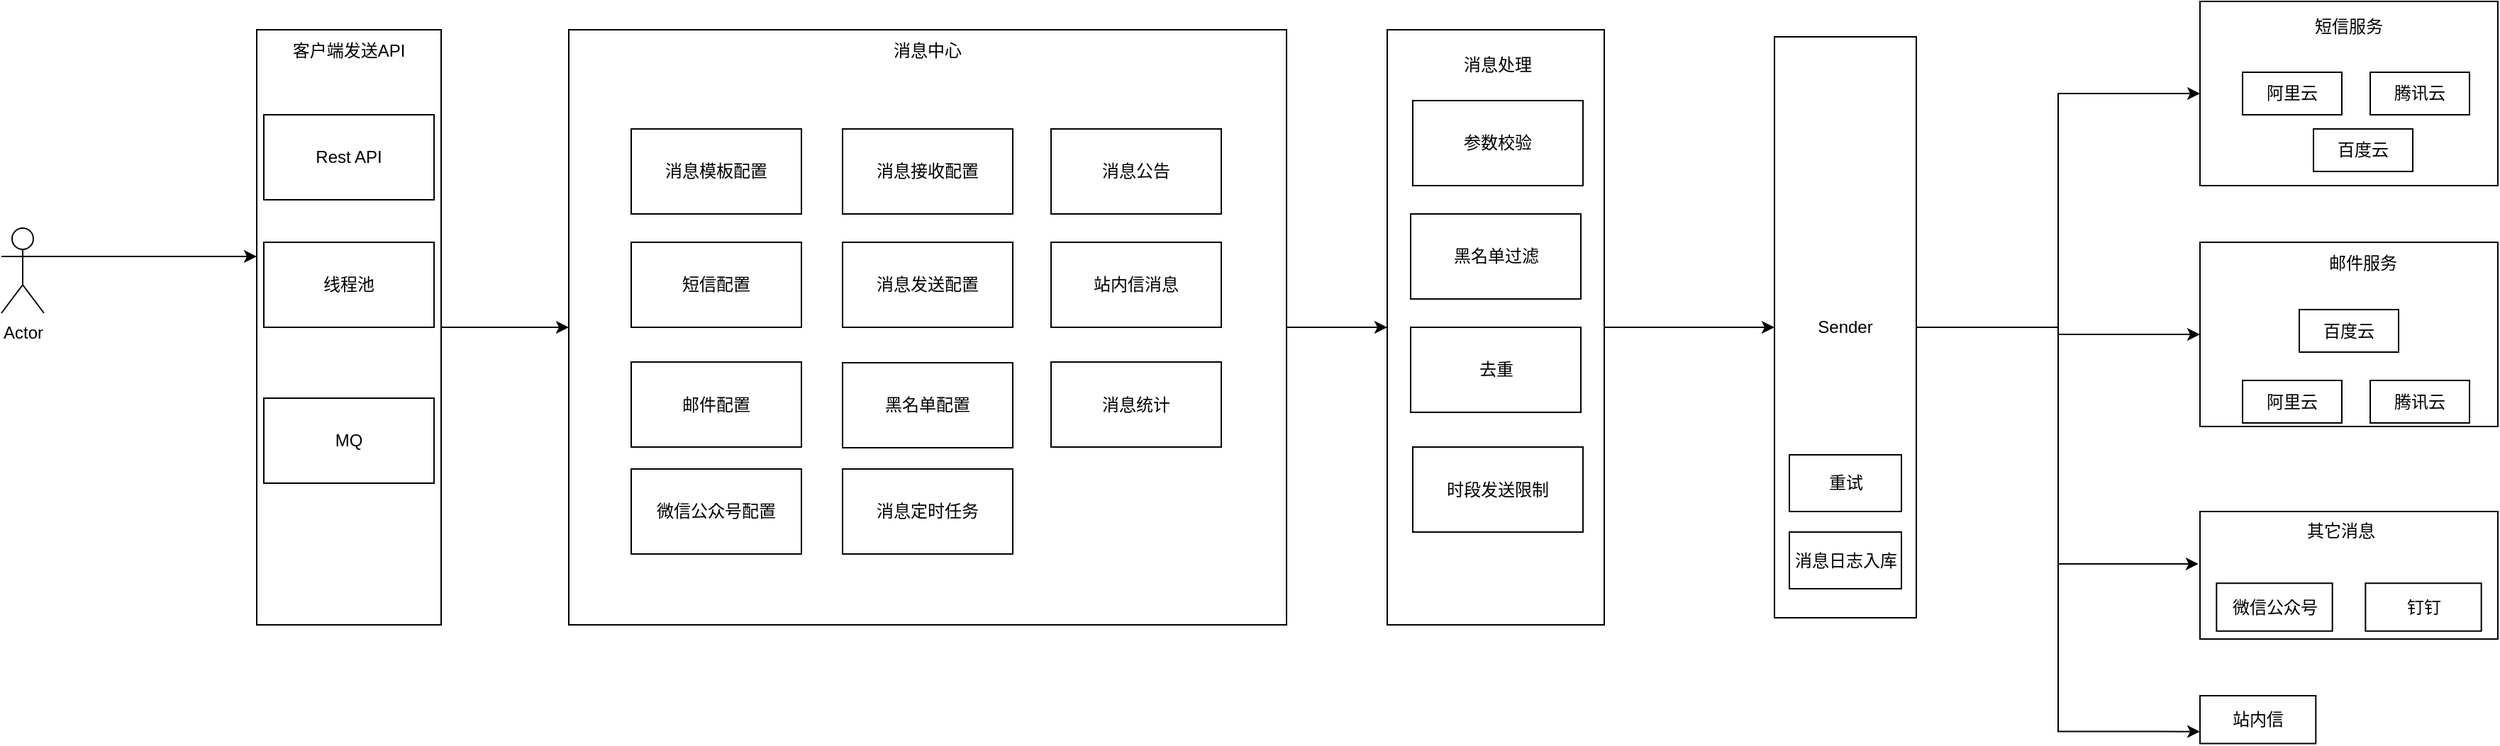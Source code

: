 <mxfile version="13.6.2" type="device"><diagram id="jagrwoRgLs5UFeHr-fhi" name="Page-1"><mxGraphModel dx="2249" dy="822" grid="1" gridSize="10" guides="1" tooltips="1" connect="1" arrows="1" fold="1" page="1" pageScale="1" pageWidth="827" pageHeight="1169" math="0" shadow="0"><root><mxCell id="0"/><mxCell id="1" parent="0"/><mxCell id="ineQ_8VpkOMSEoJ0QZY8-47" style="edgeStyle=orthogonalEdgeStyle;rounded=0;orthogonalLoop=1;jettySize=auto;html=1;exitX=1;exitY=0.5;exitDx=0;exitDy=0;entryX=0;entryY=0.5;entryDx=0;entryDy=0;" edge="1" parent="1" source="ineQ_8VpkOMSEoJ0QZY8-7" target="ineQ_8VpkOMSEoJ0QZY8-20"><mxGeometry relative="1" as="geometry"/></mxCell><mxCell id="ineQ_8VpkOMSEoJ0QZY8-7" value="" style="rounded=0;whiteSpace=wrap;html=1;" vertex="1" parent="1"><mxGeometry x="250" y="320" width="506" height="420" as="geometry"/></mxCell><mxCell id="ineQ_8VpkOMSEoJ0QZY8-8" value="消息模板配置" style="rounded=0;whiteSpace=wrap;html=1;" vertex="1" parent="1"><mxGeometry x="294" y="390" width="120" height="60" as="geometry"/></mxCell><mxCell id="ineQ_8VpkOMSEoJ0QZY8-9" value="短信配置&lt;span style=&quot;color: rgba(0 , 0 , 0 , 0) ; font-family: monospace ; font-size: 0px&quot;&gt;%3CmxGraphModel%3E%3Croot%3E%3CmxCell%20id%3D%220%22%2F%3E%3CmxCell%20id%3D%221%22%20parent%3D%220%22%2F%3E%3CmxCell%20id%3D%222%22%20value%3D%22%E6%B6%88%E6%81%AF%E6%A8%A1%E6%9D%BF%22%20style%3D%22rounded%3D0%3BwhiteSpace%3Dwrap%3Bhtml%3D1%3B%22%20vertex%3D%221%22%20parent%3D%221%22%3E%3CmxGeometry%20x%3D%22294%22%20y%3D%22390%22%20width%3D%22120%22%20height%3D%2260%22%20as%3D%22geometry%22%2F%3E%3C%2FmxCell%3E%3C%2Froot%3E%3C%2FmxGraphModel%3E&lt;/span&gt;" style="rounded=0;whiteSpace=wrap;html=1;" vertex="1" parent="1"><mxGeometry x="294" y="470" width="120" height="60" as="geometry"/></mxCell><mxCell id="ineQ_8VpkOMSEoJ0QZY8-10" value="邮件配置" style="rounded=0;whiteSpace=wrap;html=1;" vertex="1" parent="1"><mxGeometry x="294" y="554.5" width="120" height="60" as="geometry"/></mxCell><mxCell id="ineQ_8VpkOMSEoJ0QZY8-11" value="黑名单配置" style="rounded=0;whiteSpace=wrap;html=1;" vertex="1" parent="1"><mxGeometry x="443" y="555" width="120" height="60" as="geometry"/></mxCell><mxCell id="ineQ_8VpkOMSEoJ0QZY8-13" value="消息公告" style="rounded=0;whiteSpace=wrap;html=1;" vertex="1" parent="1"><mxGeometry x="590" y="390" width="120" height="60" as="geometry"/></mxCell><mxCell id="ineQ_8VpkOMSEoJ0QZY8-14" value="站内信消息" style="rounded=0;whiteSpace=wrap;html=1;" vertex="1" parent="1"><mxGeometry x="590" y="470" width="120" height="60" as="geometry"/></mxCell><mxCell id="ineQ_8VpkOMSEoJ0QZY8-15" value="消息统计" style="rounded=0;whiteSpace=wrap;html=1;" vertex="1" parent="1"><mxGeometry x="590" y="554.5" width="120" height="60" as="geometry"/></mxCell><mxCell id="ineQ_8VpkOMSEoJ0QZY8-16" value="消息接收配置" style="rounded=0;whiteSpace=wrap;html=1;" vertex="1" parent="1"><mxGeometry x="443" y="390" width="120" height="60" as="geometry"/></mxCell><mxCell id="ineQ_8VpkOMSEoJ0QZY8-17" value="消息发送配置" style="rounded=0;whiteSpace=wrap;html=1;" vertex="1" parent="1"><mxGeometry x="443" y="470" width="120" height="60" as="geometry"/></mxCell><mxCell id="ineQ_8VpkOMSEoJ0QZY8-18" value="微信公众号配置" style="rounded=0;whiteSpace=wrap;html=1;" vertex="1" parent="1"><mxGeometry x="294" y="630" width="120" height="60" as="geometry"/></mxCell><mxCell id="ineQ_8VpkOMSEoJ0QZY8-19" value="消息中心" style="text;html=1;strokeColor=none;fillColor=none;align=center;verticalAlign=middle;whiteSpace=wrap;rounded=0;" vertex="1" parent="1"><mxGeometry x="428" y="320" width="150" height="30" as="geometry"/></mxCell><mxCell id="ineQ_8VpkOMSEoJ0QZY8-64" style="edgeStyle=orthogonalEdgeStyle;rounded=0;orthogonalLoop=1;jettySize=auto;html=1;exitX=1;exitY=0.5;exitDx=0;exitDy=0;entryX=0;entryY=0.5;entryDx=0;entryDy=0;" edge="1" parent="1" source="ineQ_8VpkOMSEoJ0QZY8-20" target="ineQ_8VpkOMSEoJ0QZY8-59"><mxGeometry relative="1" as="geometry"/></mxCell><mxCell id="ineQ_8VpkOMSEoJ0QZY8-20" value="" style="rounded=0;whiteSpace=wrap;html=1;" vertex="1" parent="1"><mxGeometry x="827" y="320" width="153" height="420" as="geometry"/></mxCell><mxCell id="ineQ_8VpkOMSEoJ0QZY8-28" value="" style="group" vertex="1" connectable="0" parent="1"><mxGeometry x="1400" y="300" width="210" height="130" as="geometry"/></mxCell><mxCell id="ineQ_8VpkOMSEoJ0QZY8-23" value="" style="rounded=0;whiteSpace=wrap;html=1;" vertex="1" parent="ineQ_8VpkOMSEoJ0QZY8-28"><mxGeometry width="210" height="130" as="geometry"/></mxCell><mxCell id="ineQ_8VpkOMSEoJ0QZY8-24" value="短信服务" style="text;html=1;strokeColor=none;fillColor=none;align=center;verticalAlign=middle;whiteSpace=wrap;rounded=0;" vertex="1" parent="ineQ_8VpkOMSEoJ0QZY8-28"><mxGeometry x="60" y="5" width="90" height="25" as="geometry"/></mxCell><mxCell id="ineQ_8VpkOMSEoJ0QZY8-25" value="阿里云" style="rounded=0;whiteSpace=wrap;html=1;" vertex="1" parent="ineQ_8VpkOMSEoJ0QZY8-28"><mxGeometry x="30" y="50" width="70" height="30" as="geometry"/></mxCell><mxCell id="ineQ_8VpkOMSEoJ0QZY8-26" value="腾讯云" style="rounded=0;whiteSpace=wrap;html=1;" vertex="1" parent="ineQ_8VpkOMSEoJ0QZY8-28"><mxGeometry x="120" y="50" width="70" height="30" as="geometry"/></mxCell><mxCell id="ineQ_8VpkOMSEoJ0QZY8-27" value="百度云" style="rounded=0;whiteSpace=wrap;html=1;" vertex="1" parent="ineQ_8VpkOMSEoJ0QZY8-28"><mxGeometry x="80" y="90" width="70" height="30" as="geometry"/></mxCell><mxCell id="ineQ_8VpkOMSEoJ0QZY8-39" value="消息处理" style="text;html=1;strokeColor=none;fillColor=none;align=center;verticalAlign=middle;whiteSpace=wrap;rounded=0;" vertex="1" parent="1"><mxGeometry x="850" y="330" width="110" height="30" as="geometry"/></mxCell><mxCell id="ineQ_8VpkOMSEoJ0QZY8-40" value="参数校验" style="rounded=0;whiteSpace=wrap;html=1;" vertex="1" parent="1"><mxGeometry x="845" y="370" width="120" height="60" as="geometry"/></mxCell><mxCell id="ineQ_8VpkOMSEoJ0QZY8-41" value="黑名单过滤" style="rounded=0;whiteSpace=wrap;html=1;" vertex="1" parent="1"><mxGeometry x="843.5" y="450" width="120" height="60" as="geometry"/></mxCell><mxCell id="ineQ_8VpkOMSEoJ0QZY8-42" value="去重" style="rounded=0;whiteSpace=wrap;html=1;" vertex="1" parent="1"><mxGeometry x="843.5" y="530" width="120" height="60" as="geometry"/></mxCell><mxCell id="ineQ_8VpkOMSEoJ0QZY8-43" value="时段发送限制" style="rounded=0;whiteSpace=wrap;html=1;" vertex="1" parent="1"><mxGeometry x="845" y="614.5" width="120" height="60" as="geometry"/></mxCell><mxCell id="ineQ_8VpkOMSEoJ0QZY8-45" value="" style="group" vertex="1" connectable="0" parent="1"><mxGeometry x="1400" y="660" width="210" height="90" as="geometry"/></mxCell><mxCell id="ineQ_8VpkOMSEoJ0QZY8-34" value="" style="rounded=0;whiteSpace=wrap;html=1;" vertex="1" parent="ineQ_8VpkOMSEoJ0QZY8-45"><mxGeometry width="210" height="90" as="geometry"/></mxCell><mxCell id="ineQ_8VpkOMSEoJ0QZY8-35" value="其它消息" style="text;html=1;strokeColor=none;fillColor=none;align=center;verticalAlign=middle;whiteSpace=wrap;rounded=0;" vertex="1" parent="ineQ_8VpkOMSEoJ0QZY8-45"><mxGeometry x="46.667" width="105" height="28.125" as="geometry"/></mxCell><mxCell id="ineQ_8VpkOMSEoJ0QZY8-36" value="微信公众号" style="rounded=0;whiteSpace=wrap;html=1;" vertex="1" parent="ineQ_8VpkOMSEoJ0QZY8-45"><mxGeometry x="11.667" y="50.625" width="81.667" height="33.75" as="geometry"/></mxCell><mxCell id="ineQ_8VpkOMSEoJ0QZY8-37" value="钉钉" style="rounded=0;whiteSpace=wrap;html=1;" vertex="1" parent="ineQ_8VpkOMSEoJ0QZY8-45"><mxGeometry x="116.667" y="50.625" width="81.667" height="33.75" as="geometry"/></mxCell><mxCell id="ineQ_8VpkOMSEoJ0QZY8-46" value="" style="group" vertex="1" connectable="0" parent="1"><mxGeometry x="1400" y="470" width="210" height="130" as="geometry"/></mxCell><mxCell id="ineQ_8VpkOMSEoJ0QZY8-29" value="" style="rounded=0;whiteSpace=wrap;html=1;" vertex="1" parent="ineQ_8VpkOMSEoJ0QZY8-46"><mxGeometry width="210" height="130" as="geometry"/></mxCell><mxCell id="ineQ_8VpkOMSEoJ0QZY8-30" value="邮件服务" style="text;html=1;strokeColor=none;fillColor=none;align=center;verticalAlign=middle;whiteSpace=wrap;rounded=0;" vertex="1" parent="ineQ_8VpkOMSEoJ0QZY8-46"><mxGeometry x="70" y="2.5" width="90" height="25" as="geometry"/></mxCell><mxCell id="ineQ_8VpkOMSEoJ0QZY8-31" value="阿里云" style="rounded=0;whiteSpace=wrap;html=1;" vertex="1" parent="ineQ_8VpkOMSEoJ0QZY8-46"><mxGeometry x="30" y="97.5" width="70" height="30" as="geometry"/></mxCell><mxCell id="ineQ_8VpkOMSEoJ0QZY8-32" value="腾讯云" style="rounded=0;whiteSpace=wrap;html=1;" vertex="1" parent="ineQ_8VpkOMSEoJ0QZY8-46"><mxGeometry x="120" y="97.5" width="70" height="30" as="geometry"/></mxCell><mxCell id="ineQ_8VpkOMSEoJ0QZY8-33" value="百度云" style="rounded=0;whiteSpace=wrap;html=1;" vertex="1" parent="ineQ_8VpkOMSEoJ0QZY8-46"><mxGeometry x="70" y="47.5" width="70" height="30" as="geometry"/></mxCell><mxCell id="ineQ_8VpkOMSEoJ0QZY8-75" style="edgeStyle=orthogonalEdgeStyle;rounded=0;orthogonalLoop=1;jettySize=auto;html=1;exitX=1;exitY=0.333;exitDx=0;exitDy=0;exitPerimeter=0;entryX=0;entryY=0.381;entryDx=0;entryDy=0;entryPerimeter=0;" edge="1" parent="1" source="ineQ_8VpkOMSEoJ0QZY8-51" target="ineQ_8VpkOMSEoJ0QZY8-69"><mxGeometry relative="1" as="geometry"/></mxCell><mxCell id="ineQ_8VpkOMSEoJ0QZY8-51" value="Actor" style="shape=umlActor;verticalLabelPosition=bottom;verticalAlign=top;html=1;outlineConnect=0;" vertex="1" parent="1"><mxGeometry x="-150" y="460" width="30" height="60" as="geometry"/></mxCell><mxCell id="ineQ_8VpkOMSEoJ0QZY8-58" value="站内信" style="rounded=0;whiteSpace=wrap;html=1;" vertex="1" parent="1"><mxGeometry x="1399.997" y="790.005" width="81.667" height="33.75" as="geometry"/></mxCell><mxCell id="ineQ_8VpkOMSEoJ0QZY8-60" style="edgeStyle=orthogonalEdgeStyle;rounded=0;orthogonalLoop=1;jettySize=auto;html=1;exitX=1;exitY=0.5;exitDx=0;exitDy=0;" edge="1" parent="1" source="ineQ_8VpkOMSEoJ0QZY8-59" target="ineQ_8VpkOMSEoJ0QZY8-23"><mxGeometry relative="1" as="geometry"/></mxCell><mxCell id="ineQ_8VpkOMSEoJ0QZY8-61" style="edgeStyle=orthogonalEdgeStyle;rounded=0;orthogonalLoop=1;jettySize=auto;html=1;exitX=1;exitY=0.5;exitDx=0;exitDy=0;entryX=0;entryY=0.5;entryDx=0;entryDy=0;" edge="1" parent="1" source="ineQ_8VpkOMSEoJ0QZY8-59" target="ineQ_8VpkOMSEoJ0QZY8-29"><mxGeometry relative="1" as="geometry"/></mxCell><mxCell id="ineQ_8VpkOMSEoJ0QZY8-62" style="edgeStyle=orthogonalEdgeStyle;rounded=0;orthogonalLoop=1;jettySize=auto;html=1;exitX=1;exitY=0.5;exitDx=0;exitDy=0;entryX=-0.005;entryY=0.411;entryDx=0;entryDy=0;entryPerimeter=0;" edge="1" parent="1" source="ineQ_8VpkOMSEoJ0QZY8-59" target="ineQ_8VpkOMSEoJ0QZY8-34"><mxGeometry relative="1" as="geometry"/></mxCell><mxCell id="ineQ_8VpkOMSEoJ0QZY8-63" style="edgeStyle=orthogonalEdgeStyle;rounded=0;orthogonalLoop=1;jettySize=auto;html=1;exitX=1;exitY=0.5;exitDx=0;exitDy=0;entryX=0;entryY=0.75;entryDx=0;entryDy=0;" edge="1" parent="1" source="ineQ_8VpkOMSEoJ0QZY8-59" target="ineQ_8VpkOMSEoJ0QZY8-58"><mxGeometry relative="1" as="geometry"/></mxCell><mxCell id="ineQ_8VpkOMSEoJ0QZY8-59" value="Sender" style="rounded=0;whiteSpace=wrap;html=1;" vertex="1" parent="1"><mxGeometry x="1100" y="325" width="100" height="410" as="geometry"/></mxCell><mxCell id="ineQ_8VpkOMSEoJ0QZY8-67" value="重试" style="rounded=0;whiteSpace=wrap;html=1;" vertex="1" parent="1"><mxGeometry x="1110.5" y="620" width="79" height="40" as="geometry"/></mxCell><mxCell id="ineQ_8VpkOMSEoJ0QZY8-68" value="消息日志入库" style="rounded=0;whiteSpace=wrap;html=1;" vertex="1" parent="1"><mxGeometry x="1110.5" y="674.5" width="79" height="40" as="geometry"/></mxCell><mxCell id="ineQ_8VpkOMSEoJ0QZY8-74" value="" style="group" vertex="1" connectable="0" parent="1"><mxGeometry x="30" y="320" width="130" height="420" as="geometry"/></mxCell><mxCell id="ineQ_8VpkOMSEoJ0QZY8-69" value="" style="rounded=0;whiteSpace=wrap;html=1;" vertex="1" parent="ineQ_8VpkOMSEoJ0QZY8-74"><mxGeometry width="130" height="420" as="geometry"/></mxCell><mxCell id="ineQ_8VpkOMSEoJ0QZY8-70" value="客户端发送API" style="text;html=1;strokeColor=none;fillColor=none;align=center;verticalAlign=middle;whiteSpace=wrap;rounded=0;" vertex="1" parent="ineQ_8VpkOMSEoJ0QZY8-74"><mxGeometry x="10" width="110" height="30" as="geometry"/></mxCell><mxCell id="ineQ_8VpkOMSEoJ0QZY8-71" value="Rest API" style="rounded=0;whiteSpace=wrap;html=1;" vertex="1" parent="ineQ_8VpkOMSEoJ0QZY8-74"><mxGeometry x="5" y="60" width="120" height="60" as="geometry"/></mxCell><mxCell id="ineQ_8VpkOMSEoJ0QZY8-72" value="线程池" style="rounded=0;whiteSpace=wrap;html=1;" vertex="1" parent="ineQ_8VpkOMSEoJ0QZY8-74"><mxGeometry x="5" y="150" width="120" height="60" as="geometry"/></mxCell><mxCell id="ineQ_8VpkOMSEoJ0QZY8-73" value="MQ" style="rounded=0;whiteSpace=wrap;html=1;" vertex="1" parent="ineQ_8VpkOMSEoJ0QZY8-74"><mxGeometry x="5" y="260" width="120" height="60" as="geometry"/></mxCell><mxCell id="ineQ_8VpkOMSEoJ0QZY8-76" style="edgeStyle=orthogonalEdgeStyle;rounded=0;orthogonalLoop=1;jettySize=auto;html=1;exitX=1;exitY=0.5;exitDx=0;exitDy=0;entryX=0;entryY=0.5;entryDx=0;entryDy=0;" edge="1" parent="1" source="ineQ_8VpkOMSEoJ0QZY8-69" target="ineQ_8VpkOMSEoJ0QZY8-7"><mxGeometry relative="1" as="geometry"/></mxCell><mxCell id="ineQ_8VpkOMSEoJ0QZY8-78" value="消息定时任务" style="rounded=0;whiteSpace=wrap;html=1;" vertex="1" parent="1"><mxGeometry x="443" y="630" width="120" height="60" as="geometry"/></mxCell></root></mxGraphModel></diagram></mxfile>